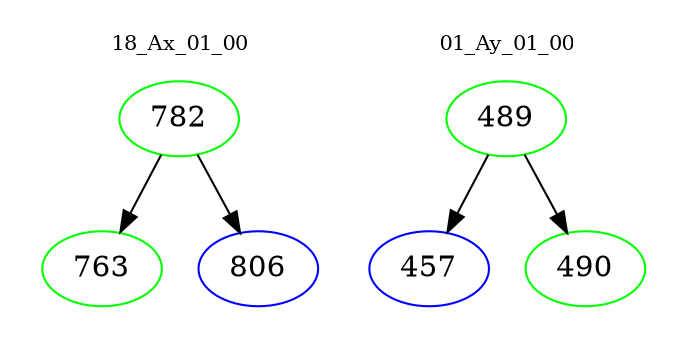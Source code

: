 digraph{
subgraph cluster_0 {
color = white
label = "18_Ax_01_00";
fontsize=10;
T0_782 [label="782", color="green"]
T0_782 -> T0_763 [color="black"]
T0_763 [label="763", color="green"]
T0_782 -> T0_806 [color="black"]
T0_806 [label="806", color="blue"]
}
subgraph cluster_1 {
color = white
label = "01_Ay_01_00";
fontsize=10;
T1_489 [label="489", color="green"]
T1_489 -> T1_457 [color="black"]
T1_457 [label="457", color="blue"]
T1_489 -> T1_490 [color="black"]
T1_490 [label="490", color="green"]
}
}
